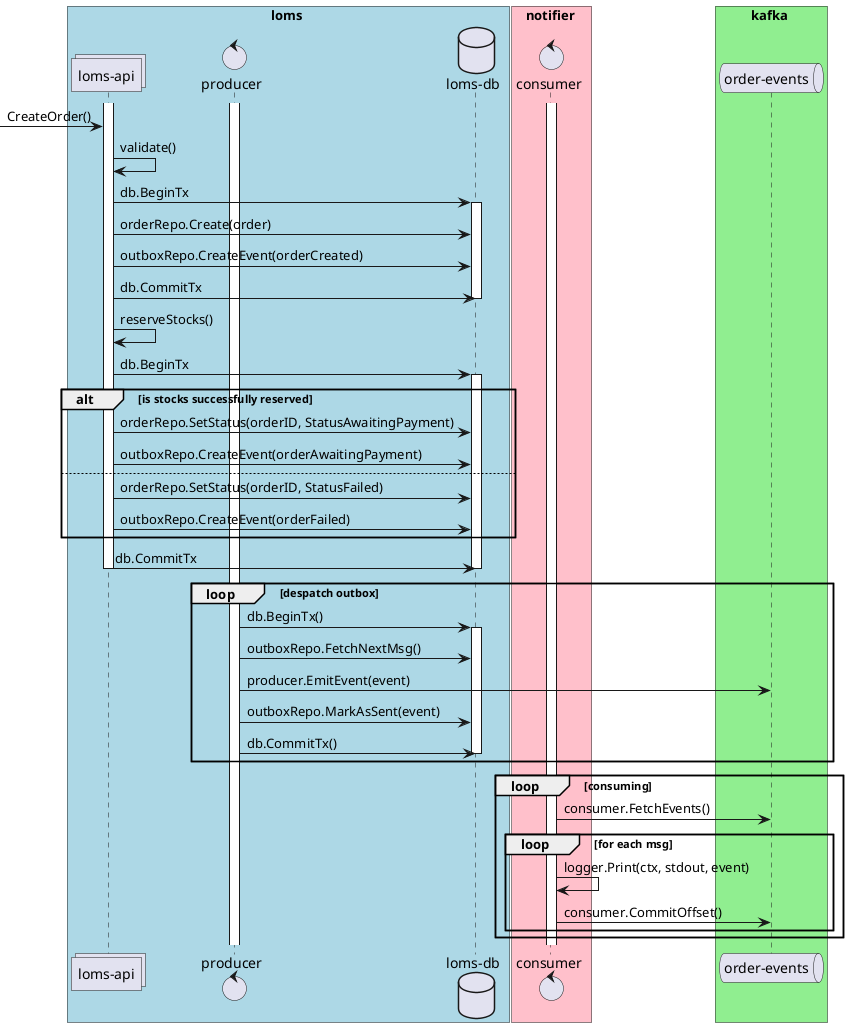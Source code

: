 @startuml
box loms #LightBlue
  collections "loms-api" as lapi
  control producer as p
  database "loms-db" as ldb
endbox

box notifier #Pink
  control consumer as c
endbox

box kafka #LightGreen
  queue "order-events" as que
endbox

activate c
activate p
activate lapi
-> lapi : CreateOrder()
lapi -> lapi : validate()
lapi -> ldb : db.BeginTx
activate ldb
lapi -> ldb : orderRepo.Create(order)
lapi -> ldb : outboxRepo.CreateEvent(orderCreated)
lapi -> ldb : db.CommitTx
deactivate ldb
lapi -> lapi : reserveStocks()
lapi -> ldb : db.BeginTx
activate ldb
alt is stocks successfully reserved
  lapi -> ldb : orderRepo.SetStatus(orderID, StatusAwaitingPayment)
  lapi -> ldb : outboxRepo.CreateEvent(orderAwaitingPayment)
else
  lapi -> ldb : orderRepo.SetStatus(orderID, StatusFailed)
  lapi -> ldb : outboxRepo.CreateEvent(orderFailed)
end
lapi -> ldb : db.CommitTx
deactivate ldb
deactivate lapi

loop despatch outbox
p -> ldb : db.BeginTx()
activate ldb
p -> ldb : outboxRepo.FetchNextMsg()
p -> que : producer.EmitEvent(event)
p -> ldb : outboxRepo.MarkAsSent(event)
p -> ldb : db.CommitTx()
deactivate ldb
end

loop consuming
c -> que : consumer.FetchEvents()
loop for each msg
  c -> c : logger.Print(ctx, stdout, event)
  c -> que : consumer.CommitOffset()
end
end
@enduml
